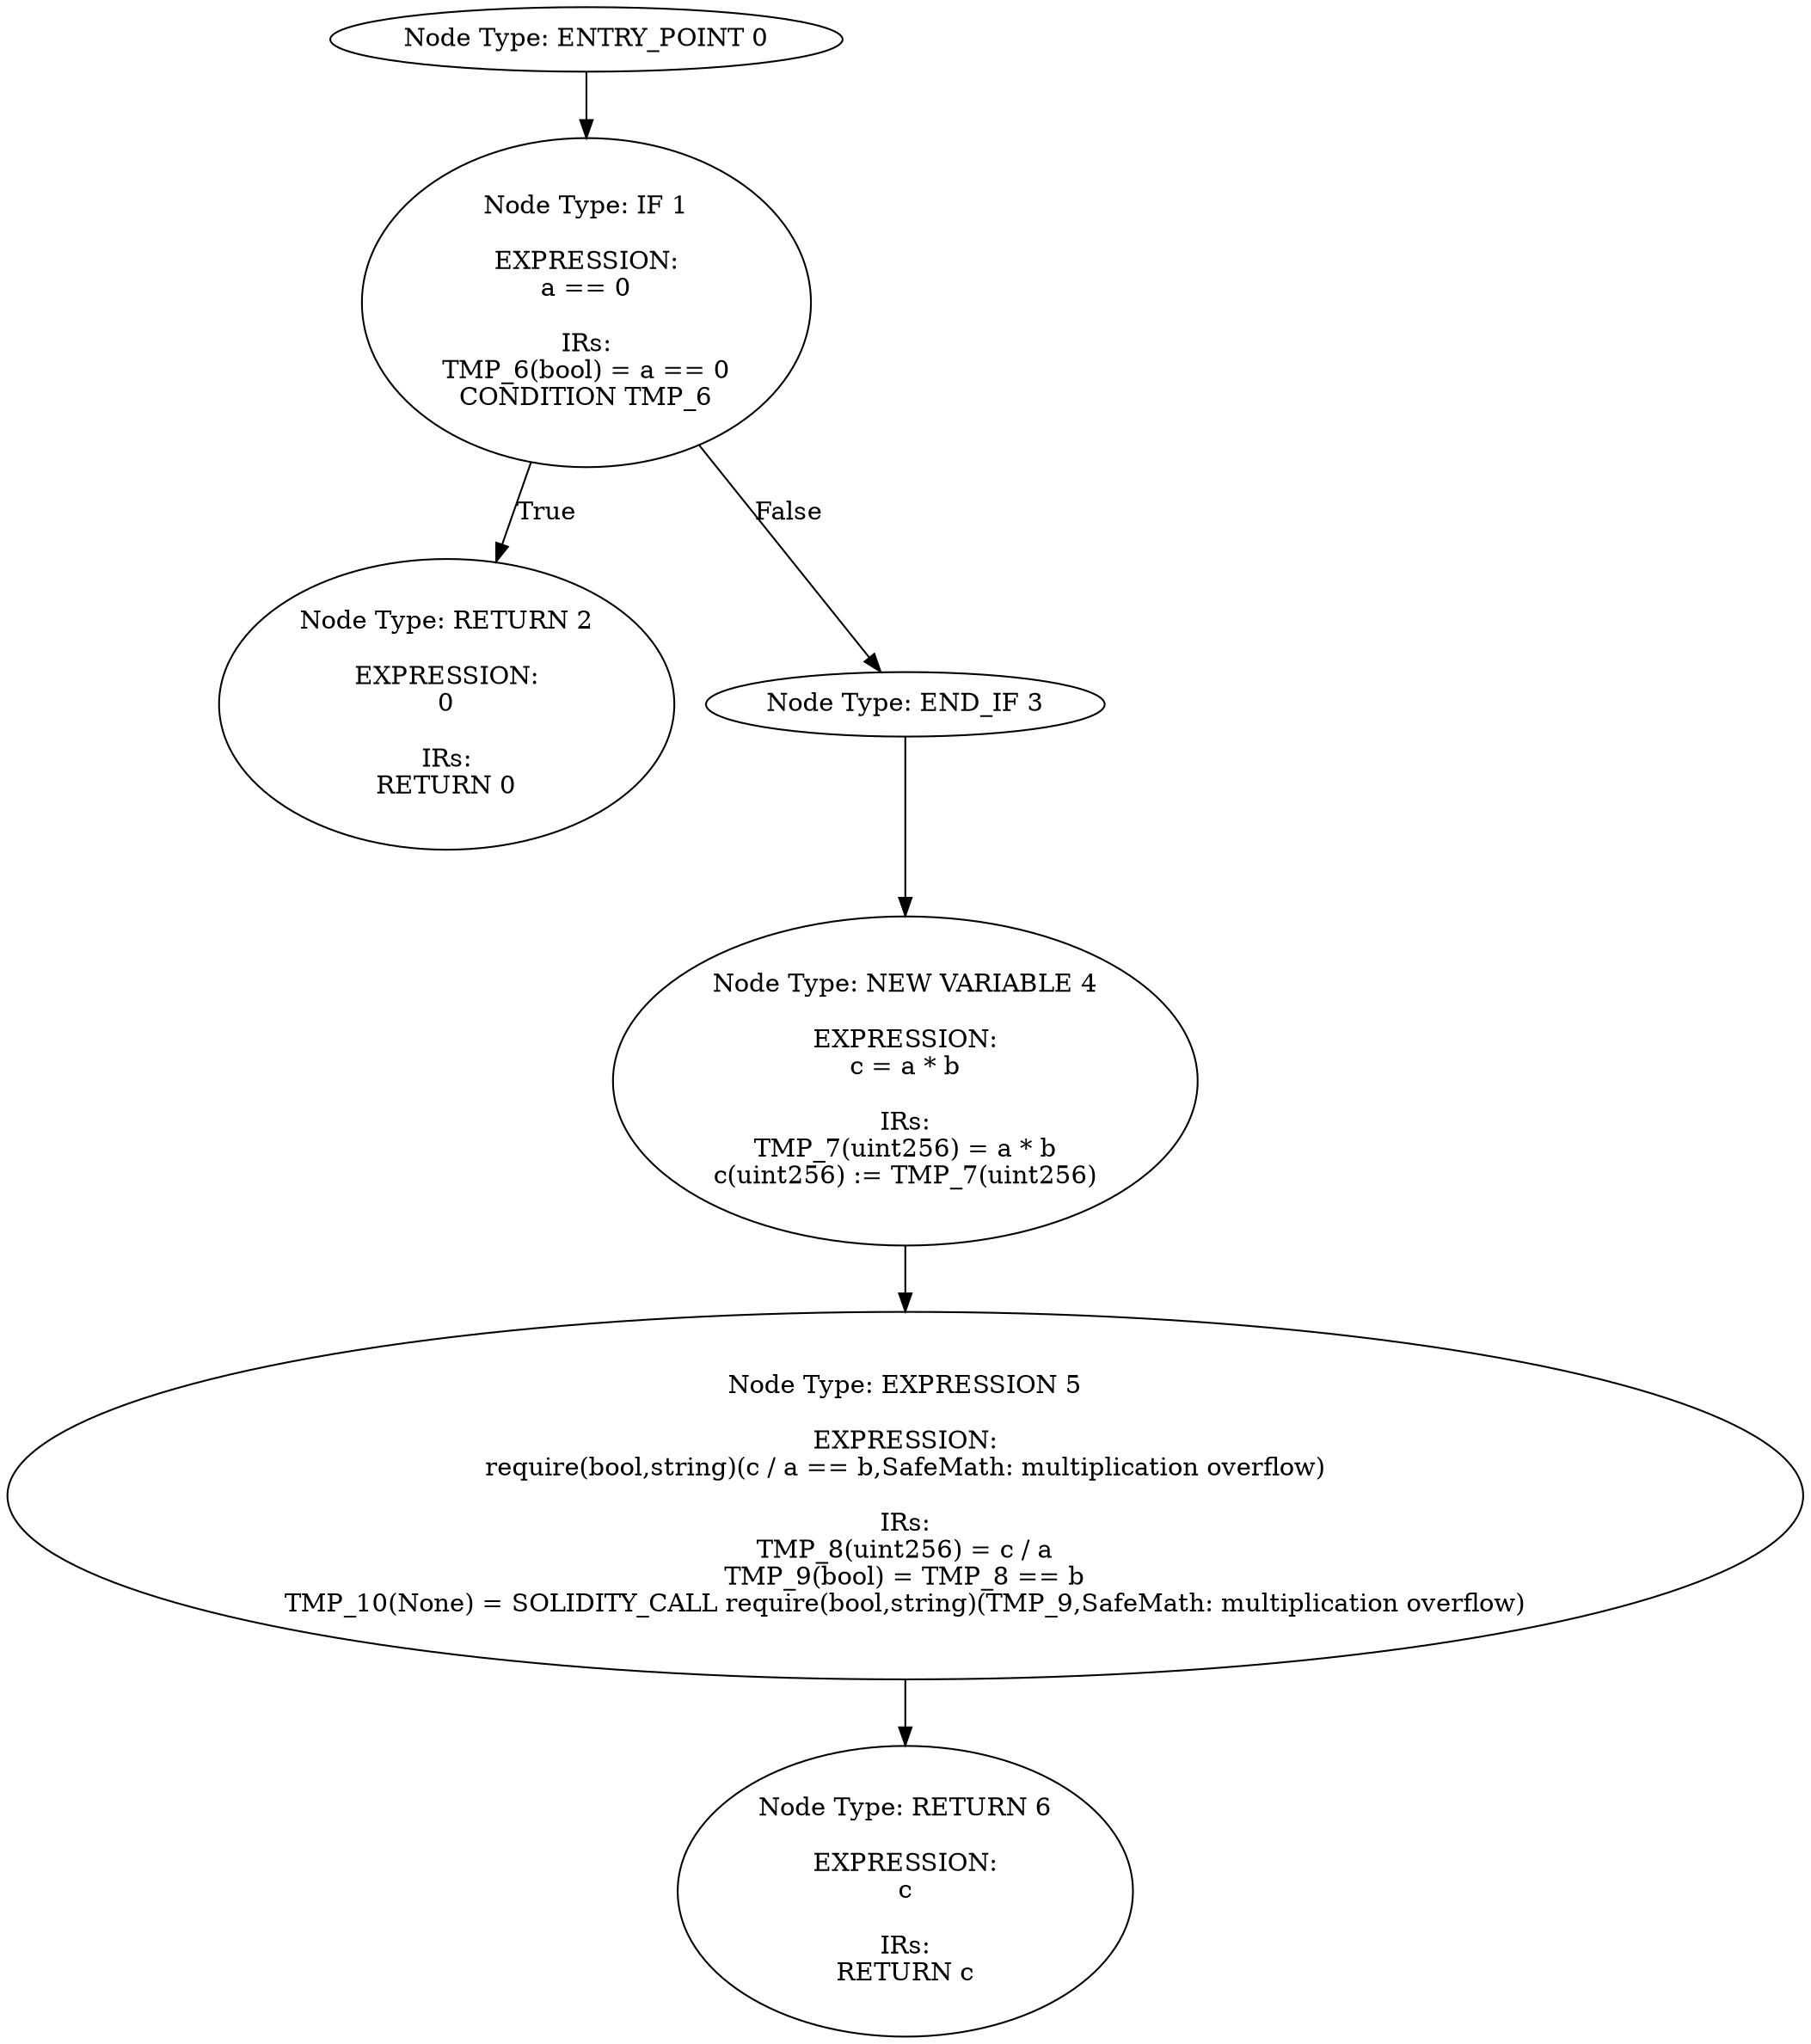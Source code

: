 digraph{
0[label="Node Type: ENTRY_POINT 0
"];
0->1;
1[label="Node Type: IF 1

EXPRESSION:
a == 0

IRs:
TMP_6(bool) = a == 0
CONDITION TMP_6"];
1->2[label="True"];
1->3[label="False"];
2[label="Node Type: RETURN 2

EXPRESSION:
0

IRs:
RETURN 0"];
3[label="Node Type: END_IF 3
"];
3->4;
4[label="Node Type: NEW VARIABLE 4

EXPRESSION:
c = a * b

IRs:
TMP_7(uint256) = a * b
c(uint256) := TMP_7(uint256)"];
4->5;
5[label="Node Type: EXPRESSION 5

EXPRESSION:
require(bool,string)(c / a == b,SafeMath: multiplication overflow)

IRs:
TMP_8(uint256) = c / a
TMP_9(bool) = TMP_8 == b
TMP_10(None) = SOLIDITY_CALL require(bool,string)(TMP_9,SafeMath: multiplication overflow)"];
5->6;
6[label="Node Type: RETURN 6

EXPRESSION:
c

IRs:
RETURN c"];
}
